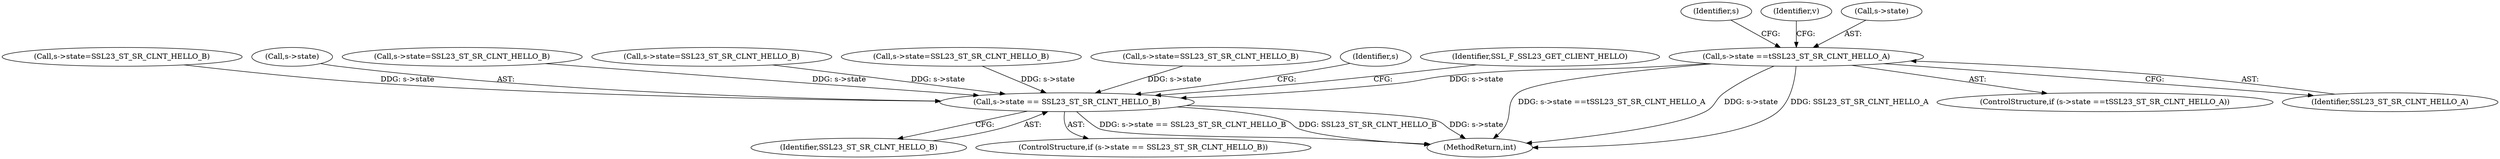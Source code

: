 digraph "0_openssl_280b1f1ad12131defcd986676a8fc9717aaa601b@pointer" {
"1000152" [label="(Call,s->state ==\tSSL23_ST_SR_CLNT_HELLO_A)"];
"1000727" [label="(Call,s->state == SSL23_ST_SR_CLNT_HELLO_B)"];
"1000517" [label="(Call,s->state=SSL23_ST_SR_CLNT_HELLO_B)"];
"1000688" [label="(Identifier,s)"];
"1000152" [label="(Call,s->state ==\tSSL23_ST_SR_CLNT_HELLO_A)"];
"1000761" [label="(MethodReturn,int)"];
"1000731" [label="(Identifier,SSL23_ST_SR_CLNT_HELLO_B)"];
"1000728" [label="(Call,s->state)"];
"1000542" [label="(Call,s->state=SSL23_ST_SR_CLNT_HELLO_B)"];
"1000561" [label="(Call,s->state=SSL23_ST_SR_CLNT_HELLO_B)"];
"1000580" [label="(Call,s->state=SSL23_ST_SR_CLNT_HELLO_B)"];
"1000611" [label="(Call,s->state=SSL23_ST_SR_CLNT_HELLO_B)"];
"1000151" [label="(ControlStructure,if (s->state ==\tSSL23_ST_SR_CLNT_HELLO_A))"];
"1000160" [label="(Identifier,v)"];
"1000153" [label="(Call,s->state)"];
"1000156" [label="(Identifier,SSL23_ST_SR_CLNT_HELLO_A)"];
"1000727" [label="(Call,s->state == SSL23_ST_SR_CLNT_HELLO_B)"];
"1000726" [label="(ControlStructure,if (s->state == SSL23_ST_SR_CLNT_HELLO_B))"];
"1000739" [label="(Identifier,s)"];
"1000734" [label="(Identifier,SSL_F_SSL23_GET_CLIENT_HELLO)"];
"1000152" -> "1000151"  [label="AST: "];
"1000152" -> "1000156"  [label="CFG: "];
"1000153" -> "1000152"  [label="AST: "];
"1000156" -> "1000152"  [label="AST: "];
"1000160" -> "1000152"  [label="CFG: "];
"1000688" -> "1000152"  [label="CFG: "];
"1000152" -> "1000761"  [label="DDG: s->state ==\tSSL23_ST_SR_CLNT_HELLO_A"];
"1000152" -> "1000761"  [label="DDG: s->state"];
"1000152" -> "1000761"  [label="DDG: SSL23_ST_SR_CLNT_HELLO_A"];
"1000152" -> "1000727"  [label="DDG: s->state"];
"1000727" -> "1000726"  [label="AST: "];
"1000727" -> "1000731"  [label="CFG: "];
"1000728" -> "1000727"  [label="AST: "];
"1000731" -> "1000727"  [label="AST: "];
"1000734" -> "1000727"  [label="CFG: "];
"1000739" -> "1000727"  [label="CFG: "];
"1000727" -> "1000761"  [label="DDG: s->state == SSL23_ST_SR_CLNT_HELLO_B"];
"1000727" -> "1000761"  [label="DDG: SSL23_ST_SR_CLNT_HELLO_B"];
"1000727" -> "1000761"  [label="DDG: s->state"];
"1000561" -> "1000727"  [label="DDG: s->state"];
"1000517" -> "1000727"  [label="DDG: s->state"];
"1000542" -> "1000727"  [label="DDG: s->state"];
"1000580" -> "1000727"  [label="DDG: s->state"];
"1000611" -> "1000727"  [label="DDG: s->state"];
}
